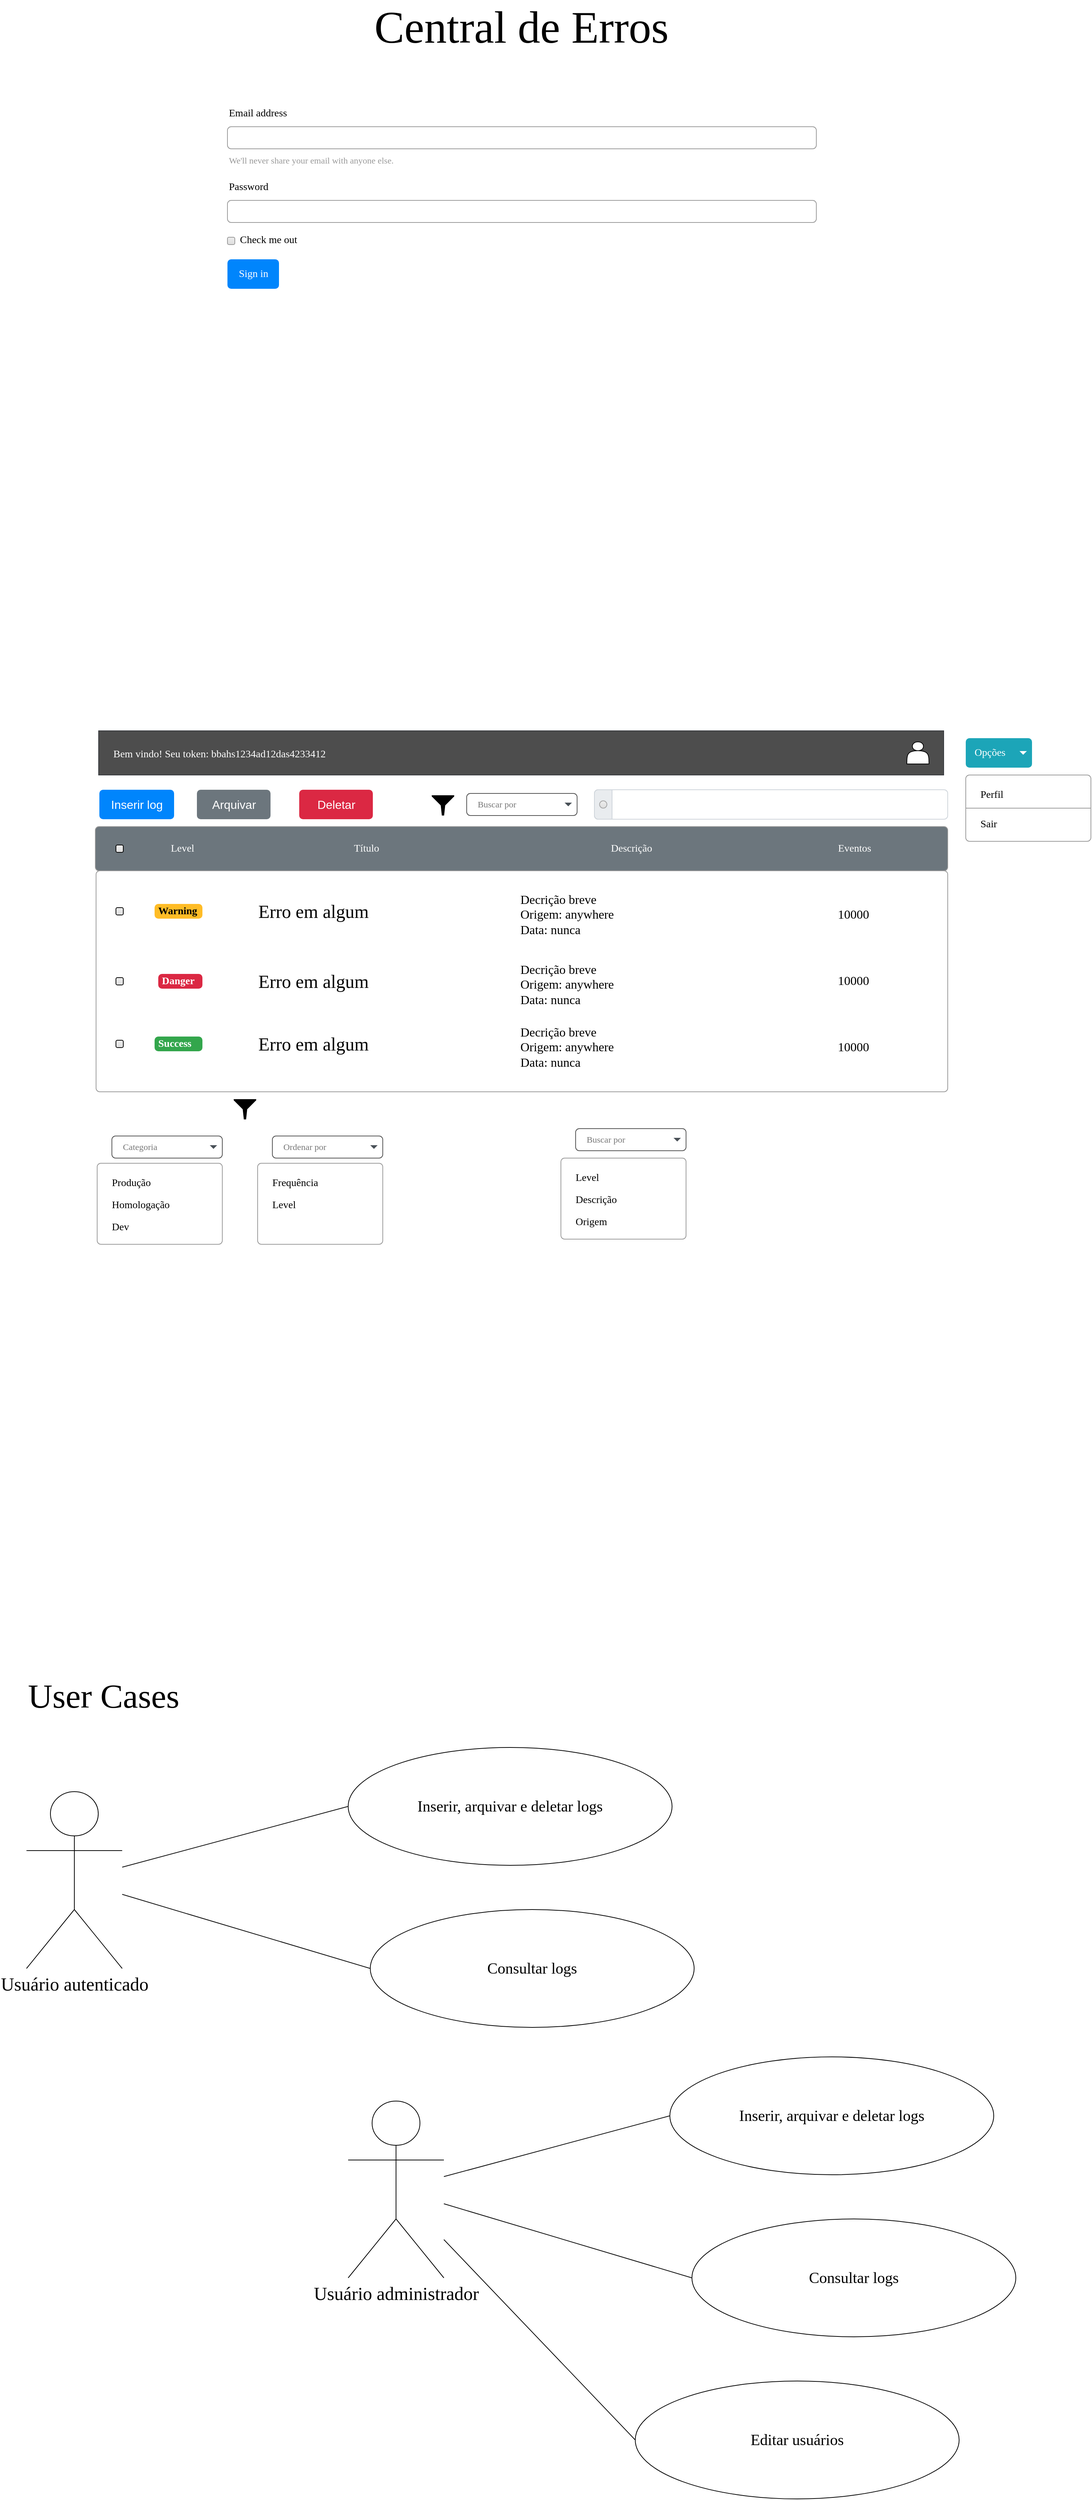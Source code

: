 <mxfile version="13.3.7" type="device"><diagram name="Page-1" id="c9db0220-8083-56f3-ca83-edcdcd058819"><mxGraphModel dx="2031" dy="2319.5" grid="1" gridSize="10" guides="1" tooltips="1" connect="1" arrows="1" fold="1" page="1" pageScale="1.5" pageWidth="1169" pageHeight="827" background="#ffffff" math="0" shadow="0" extFonts="Noto Sans JP^https://fonts.googleapis.com/css?family=Noto+Sans+JP"><root><mxCell id="0" style=";html=1;"/><mxCell id="1" style=";html=1;" parent="0"/><mxCell id="2FpDyE8mQGRRokgu5Vhd-85" value="" style="html=1;shadow=0;dashed=0;shape=mxgraph.bootstrap.rrect;rSize=5;strokeColor=#999999;strokeWidth=1;whiteSpace=wrap;align=left;verticalAlign=middle;spacingLeft=10;fontSize=14;spacing=10;fillColor=#6C767D;fontColor=#B9CAD6;fontFamily=Noto Sans JP;" vertex="1" parent="1"><mxGeometry x="297.5" y="160" width="1158" height="60" as="geometry"/></mxCell><mxCell id="2FpDyE8mQGRRokgu5Vhd-12" value="Central de Erros" style="text;html=1;strokeColor=none;fillColor=none;align=center;verticalAlign=middle;whiteSpace=wrap;rounded=0;fontSize=61;fontFamily=Noto Sans JP;" vertex="1" parent="1"><mxGeometry x="449" y="-950" width="855" height="50" as="geometry"/></mxCell><mxCell id="2FpDyE8mQGRRokgu5Vhd-17" value="" style="html=1;shadow=0;dashed=0;strokeColor=#36393d;fontSize=16;align=left;spacing=15;fillColor=#4D4D4D;fontFamily=Noto Sans JP;" vertex="1" parent="1"><mxGeometry x="302" y="30" width="1148" height="60" as="geometry"/></mxCell><mxCell id="2FpDyE8mQGRRokgu5Vhd-18" value="Bem vindo! Seu token: bbahs1234ad12das4233412" style="fillColor=none;strokeColor=none;fontSize=14;fontColor=#ffffff;align=left;fontFamily=Noto Sans JP;" vertex="1" parent="2FpDyE8mQGRRokgu5Vhd-17"><mxGeometry width="70" height="40" relative="1" as="geometry"><mxPoint x="18" y="10" as="offset"/></mxGeometry></mxCell><mxCell id="2FpDyE8mQGRRokgu5Vhd-25" value="" style="shape=actor;whiteSpace=wrap;html=1;fontSize=40;fontColor=#FFFFFF;align=left;fontFamily=Noto Sans JP;" vertex="1" parent="2FpDyE8mQGRRokgu5Vhd-17"><mxGeometry x="1098" y="15" width="30" height="30" as="geometry"/></mxCell><mxCell id="2FpDyE8mQGRRokgu5Vhd-26" value="Opções" style="html=1;shadow=0;dashed=0;shape=mxgraph.bootstrap.rrect;rSize=5;strokeColor=none;strokeWidth=1;fillColor=#1CA5B8;fontColor=#ffffff;whiteSpace=wrap;align=left;verticalAlign=middle;fontStyle=0;fontSize=14;spacingLeft=10;fontFamily=Noto Sans JP;" vertex="1" parent="1"><mxGeometry x="1480" y="40" width="90" height="40" as="geometry"/></mxCell><mxCell id="2FpDyE8mQGRRokgu5Vhd-27" value="" style="shape=triangle;direction=south;fillColor=#ffffff;strokeColor=none;perimeter=none;fontFamily=Noto Sans JP;" vertex="1" parent="2FpDyE8mQGRRokgu5Vhd-26"><mxGeometry x="1" y="0.5" width="10" height="5" relative="1" as="geometry"><mxPoint x="-17" y="-2.5" as="offset"/></mxGeometry></mxCell><mxCell id="2FpDyE8mQGRRokgu5Vhd-28" value="" style="html=1;shadow=0;dashed=0;shape=mxgraph.bootstrap.rrect;rSize=5;fillColor=#ffffff;strokeColor=#999999;fontSize=40;fontColor=#FFFFFF;align=left;fontFamily=Noto Sans JP;" vertex="1" parent="1"><mxGeometry x="1480" y="90" width="170" height="90" as="geometry"/></mxCell><mxCell id="2FpDyE8mQGRRokgu5Vhd-29" value="Perfil" style="fillColor=none;strokeColor=none;align=left;spacing=20;fontSize=14;fontFamily=Noto Sans JP;" vertex="1" parent="2FpDyE8mQGRRokgu5Vhd-28"><mxGeometry width="170" height="30" relative="1" as="geometry"><mxPoint y="10" as="offset"/></mxGeometry></mxCell><mxCell id="2FpDyE8mQGRRokgu5Vhd-32" value="" style="shape=line;strokeColor=#999999;perimeter=none;resizeWidth=1;fontFamily=Noto Sans JP;" vertex="1" parent="2FpDyE8mQGRRokgu5Vhd-28"><mxGeometry width="170" height="10" relative="1" as="geometry"><mxPoint y="40" as="offset"/></mxGeometry></mxCell><mxCell id="2FpDyE8mQGRRokgu5Vhd-33" value="Sair" style="fillColor=none;strokeColor=none;align=left;spacing=20;fontSize=14;fontFamily=Noto Sans JP;" vertex="1" parent="2FpDyE8mQGRRokgu5Vhd-28"><mxGeometry width="170" height="30" relative="1" as="geometry"><mxPoint y="50" as="offset"/></mxGeometry></mxCell><mxCell id="2FpDyE8mQGRRokgu5Vhd-55" value="" style="html=1;shadow=0;dashed=0;shape=mxgraph.bootstrap.rrect;rSize=5;fillColor=#ffffff;strokeColor=#999999;fontSize=40;fontColor=#FFFFFF;align=left;fontFamily=Noto Sans JP;" vertex="1" parent="1"><mxGeometry x="518" y="617" width="170" height="110" as="geometry"/></mxCell><mxCell id="2FpDyE8mQGRRokgu5Vhd-56" value="Frequência" style="fillColor=none;strokeColor=none;align=left;spacing=20;fontSize=14;fontFamily=Noto Sans JP;" vertex="1" parent="2FpDyE8mQGRRokgu5Vhd-55"><mxGeometry width="170" height="30" relative="1" as="geometry"><mxPoint y="10" as="offset"/></mxGeometry></mxCell><mxCell id="2FpDyE8mQGRRokgu5Vhd-57" value="Level" style="fillColor=none;strokeColor=none;align=left;spacing=20;fontSize=14;fontFamily=Noto Sans JP;" vertex="1" parent="2FpDyE8mQGRRokgu5Vhd-55"><mxGeometry width="170" height="30" relative="1" as="geometry"><mxPoint y="40" as="offset"/></mxGeometry></mxCell><mxCell id="2FpDyE8mQGRRokgu5Vhd-61" value="" style="html=1;shadow=0;dashed=0;shape=mxgraph.bootstrap.rrect;rSize=5;fillColor=#ffffff;strokeColor=#999999;fontSize=40;fontColor=#FFFFFF;align=left;fontFamily=Noto Sans JP;" vertex="1" parent="1"><mxGeometry x="930" y="610" width="170" height="110" as="geometry"/></mxCell><mxCell id="2FpDyE8mQGRRokgu5Vhd-62" value="Level" style="fillColor=none;strokeColor=none;align=left;spacing=20;fontSize=14;fontFamily=Noto Sans JP;" vertex="1" parent="2FpDyE8mQGRRokgu5Vhd-61"><mxGeometry width="170" height="30" relative="1" as="geometry"><mxPoint y="10" as="offset"/></mxGeometry></mxCell><mxCell id="2FpDyE8mQGRRokgu5Vhd-63" value="Descrição" style="fillColor=none;strokeColor=none;align=left;spacing=20;fontSize=14;fontFamily=Noto Sans JP;" vertex="1" parent="2FpDyE8mQGRRokgu5Vhd-61"><mxGeometry width="170" height="30" relative="1" as="geometry"><mxPoint y="40" as="offset"/></mxGeometry></mxCell><mxCell id="2FpDyE8mQGRRokgu5Vhd-64" value="Origem" style="fillColor=none;strokeColor=none;align=left;spacing=20;fontSize=14;fontFamily=Noto Sans JP;" vertex="1" parent="2FpDyE8mQGRRokgu5Vhd-61"><mxGeometry width="170" height="30" relative="1" as="geometry"><mxPoint y="70" as="offset"/></mxGeometry></mxCell><mxCell id="2FpDyE8mQGRRokgu5Vhd-65" value="Ordenar por" style="html=1;shadow=0;dashed=0;shape=mxgraph.bootstrap.rrect;rSize=5;strokeColor=#505050;strokeWidth=1;fillColor=#ffffff;fontColor=#777777;whiteSpace=wrap;align=left;verticalAlign=middle;fontStyle=0;fontSize=12;spacing=15;fontFamily=Noto Sans JP;" vertex="1" parent="1"><mxGeometry x="538" y="580" width="150" height="30" as="geometry"/></mxCell><mxCell id="2FpDyE8mQGRRokgu5Vhd-66" value="" style="shape=triangle;direction=south;fillColor=#495057;strokeColor=none;perimeter=none;fontFamily=Noto Sans JP;" vertex="1" parent="2FpDyE8mQGRRokgu5Vhd-65"><mxGeometry x="1" y="0.5" width="10" height="5" relative="1" as="geometry"><mxPoint x="-17" y="-2.5" as="offset"/></mxGeometry></mxCell><mxCell id="2FpDyE8mQGRRokgu5Vhd-67" value="Buscar por" style="html=1;shadow=0;dashed=0;shape=mxgraph.bootstrap.rrect;rSize=5;strokeColor=#505050;strokeWidth=1;fillColor=#ffffff;fontColor=#777777;whiteSpace=wrap;align=left;verticalAlign=middle;fontStyle=0;fontSize=12;spacing=15;fontFamily=Noto Sans JP;" vertex="1" parent="1"><mxGeometry x="802" y="115" width="150" height="30" as="geometry"/></mxCell><mxCell id="2FpDyE8mQGRRokgu5Vhd-68" value="" style="shape=triangle;direction=south;fillColor=#495057;strokeColor=none;perimeter=none;fontFamily=Noto Sans JP;" vertex="1" parent="2FpDyE8mQGRRokgu5Vhd-67"><mxGeometry x="1" y="0.5" width="10" height="5" relative="1" as="geometry"><mxPoint x="-17" y="-2.5" as="offset"/></mxGeometry></mxCell><mxCell id="2FpDyE8mQGRRokgu5Vhd-69" value="" style="html=1;shadow=0;dashed=0;shape=mxgraph.bootstrap.rrect;rSize=5;fillColor=#ffffff;strokeColor=#999999;fontSize=40;fontColor=#FFFFFF;align=left;fontFamily=Noto Sans JP;" vertex="1" parent="1"><mxGeometry x="300" y="617" width="170" height="110" as="geometry"/></mxCell><mxCell id="2FpDyE8mQGRRokgu5Vhd-70" value="Produção" style="fillColor=none;strokeColor=none;align=left;spacing=20;fontSize=14;fontFamily=Noto Sans JP;" vertex="1" parent="2FpDyE8mQGRRokgu5Vhd-69"><mxGeometry width="170" height="30" relative="1" as="geometry"><mxPoint y="10" as="offset"/></mxGeometry></mxCell><mxCell id="2FpDyE8mQGRRokgu5Vhd-71" value="Homologação" style="fillColor=none;strokeColor=none;align=left;spacing=20;fontSize=14;fontFamily=Noto Sans JP;" vertex="1" parent="2FpDyE8mQGRRokgu5Vhd-69"><mxGeometry width="170" height="30" relative="1" as="geometry"><mxPoint y="40" as="offset"/></mxGeometry></mxCell><mxCell id="2FpDyE8mQGRRokgu5Vhd-72" value="Dev" style="fillColor=none;strokeColor=none;align=left;spacing=20;fontSize=14;fontFamily=Noto Sans JP;" vertex="1" parent="2FpDyE8mQGRRokgu5Vhd-69"><mxGeometry width="170" height="30" relative="1" as="geometry"><mxPoint y="70" as="offset"/></mxGeometry></mxCell><mxCell id="2FpDyE8mQGRRokgu5Vhd-73" value="Categoria" style="html=1;shadow=0;dashed=0;shape=mxgraph.bootstrap.rrect;rSize=5;strokeColor=#505050;strokeWidth=1;fillColor=#ffffff;fontColor=#777777;whiteSpace=wrap;align=left;verticalAlign=middle;fontStyle=0;fontSize=12;spacing=15;fontFamily=Noto Sans JP;" vertex="1" parent="1"><mxGeometry x="320" y="580" width="150" height="30" as="geometry"/></mxCell><mxCell id="2FpDyE8mQGRRokgu5Vhd-74" value="" style="shape=triangle;direction=south;fillColor=#495057;strokeColor=none;perimeter=none;fontFamily=Noto Sans JP;" vertex="1" parent="2FpDyE8mQGRRokgu5Vhd-73"><mxGeometry x="1" y="0.5" width="10" height="5" relative="1" as="geometry"><mxPoint x="-17" y="-2.5" as="offset"/></mxGeometry></mxCell><mxCell id="2FpDyE8mQGRRokgu5Vhd-75" value="" style="html=1;shadow=0;dashed=0;shape=mxgraph.bootstrap.rrect;rSize=5;strokeColor=#CED4DA;html=1;whiteSpace=wrap;fillColor=#FFFFFF;fontColor=#7D868C;align=left;spacing=15;spacingLeft=40;fontSize=14;fontFamily=Noto Sans JP;" vertex="1" parent="1"><mxGeometry x="975.5" y="110" width="480" height="40" as="geometry"/></mxCell><mxCell id="2FpDyE8mQGRRokgu5Vhd-76" value="" style="html=1;shadow=0;dashed=0;shape=mxgraph.bootstrap.leftButton;strokeColor=inherit;gradientColor=inherit;fontColor=inherit;fillColor=#E9ECEF;rSize=5;perimeter=none;whiteSpace=wrap;resizeHeight=1;fontSize=14;fontFamily=Noto Sans JP;" vertex="1" parent="2FpDyE8mQGRRokgu5Vhd-75"><mxGeometry width="24" height="40" as="geometry"/></mxCell><mxCell id="2FpDyE8mQGRRokgu5Vhd-77" value="" style="html=1;shadow=0;dashed=0;shape=mxgraph.bootstrap.radioButton2;labelPosition=right;verticalLabelPosition=middle;align=left;verticalAlign=middle;gradientColor=#DEDEDE;fillColor=#EDEDED;strokeColor=#A6A6A6;checked=0;spacing=5;checkedFill=#0085FC;checkedStroke=#ffffff;fontFamily=Noto Sans JP;" vertex="1" parent="2FpDyE8mQGRRokgu5Vhd-76"><mxGeometry x="0.5" y="0.5" width="10" height="10" relative="1" as="geometry"><mxPoint x="-5" y="-5" as="offset"/></mxGeometry></mxCell><mxCell id="2FpDyE8mQGRRokgu5Vhd-78" value="" style="html=1;shadow=0;dashed=0;shape=mxgraph.bootstrap.rrect;rSize=5;strokeColor=#999999;strokeWidth=1;fillColor=#FFFFFF;fontColor=#6C767D;whiteSpace=wrap;align=left;verticalAlign=middle;spacingLeft=10;fontSize=14;spacing=10;fontFamily=Noto Sans JP;" vertex="1" parent="1"><mxGeometry x="298.5" y="220" width="1157" height="300" as="geometry"/></mxCell><mxCell id="2FpDyE8mQGRRokgu5Vhd-79" value="Level" style="html=1;shadow=0;dashed=0;shape=mxgraph.bootstrap.rrect;rSize=5;strokeWidth=1;whiteSpace=wrap;align=center;verticalAlign=middle;spacingLeft=10;fontSize=14;spacing=10;strokeColor=none;fillColor=none;fontColor=#FFFFFF;fontFamily=Noto Sans JP;" vertex="1" parent="1"><mxGeometry x="335.5" y="170" width="150" height="40" as="geometry"/></mxCell><mxCell id="2FpDyE8mQGRRokgu5Vhd-80" value="Título" style="html=1;shadow=0;dashed=0;shape=mxgraph.bootstrap.rrect;rSize=5;strokeWidth=1;whiteSpace=wrap;align=center;verticalAlign=middle;spacingLeft=10;fontSize=14;spacing=10;strokeColor=none;fillColor=none;fontColor=#FFFFFF;fontFamily=Noto Sans JP;" vertex="1" parent="1"><mxGeometry x="585.5" y="170" width="150" height="40" as="geometry"/></mxCell><mxCell id="2FpDyE8mQGRRokgu5Vhd-81" value="Descrição" style="html=1;shadow=0;dashed=0;shape=mxgraph.bootstrap.rrect;rSize=5;strokeWidth=1;whiteSpace=wrap;align=center;verticalAlign=middle;spacingLeft=10;fontSize=14;spacing=10;strokeColor=none;fillColor=none;fontColor=#FFFFFF;fontFamily=Noto Sans JP;" vertex="1" parent="1"><mxGeometry x="945.5" y="170" width="150" height="40" as="geometry"/></mxCell><mxCell id="2FpDyE8mQGRRokgu5Vhd-82" value="" style="html=1;shadow=0;dashed=0;shape=mxgraph.bootstrap.checkbox2;labelPosition=right;verticalLabelPosition=middle;align=left;verticalAlign=middle;gradientColor=#DEDEDE;fillColor=#EDEDED;checked=0;spacing=5;checkedFill=#0085FC;checkedStroke=#ffffff;fontSize=40;fontColor=#FFFFFF;fontFamily=Noto Sans JP;" vertex="1" parent="1"><mxGeometry x="325.5" y="185" width="10" height="10" as="geometry"/></mxCell><mxCell id="2FpDyE8mQGRRokgu5Vhd-83" value="Eventos" style="html=1;shadow=0;dashed=0;shape=mxgraph.bootstrap.rrect;rSize=5;strokeWidth=1;whiteSpace=wrap;align=center;verticalAlign=middle;spacingLeft=10;fontSize=14;spacing=10;strokeColor=none;fillColor=none;fontColor=#FFFFFF;fontFamily=Noto Sans JP;" vertex="1" parent="1"><mxGeometry x="1248.5" y="170" width="150" height="40" as="geometry"/></mxCell><mxCell id="2FpDyE8mQGRRokgu5Vhd-90" value="" style="html=1;shadow=0;dashed=0;shape=mxgraph.bootstrap.checkbox2;labelPosition=right;verticalLabelPosition=middle;align=left;verticalAlign=middle;gradientColor=#DEDEDE;fillColor=#EDEDED;checked=0;spacing=5;checkedFill=#0085FC;checkedStroke=#ffffff;fontSize=40;fontColor=#000000;fontFamily=Noto Sans JP;" vertex="1" parent="1"><mxGeometry x="325.5" y="270" width="10" height="10" as="geometry"/></mxCell><mxCell id="2FpDyE8mQGRRokgu5Vhd-91" value="" style="html=1;shadow=0;dashed=0;shape=mxgraph.bootstrap.checkbox2;labelPosition=right;verticalLabelPosition=middle;align=left;verticalAlign=middle;gradientColor=#DEDEDE;fillColor=#EDEDED;checked=0;spacing=5;checkedFill=#0085FC;checkedStroke=#ffffff;fontSize=40;fontColor=#000000;fontFamily=Noto Sans JP;" vertex="1" parent="1"><mxGeometry x="325.5" y="365" width="10" height="10" as="geometry"/></mxCell><mxCell id="2FpDyE8mQGRRokgu5Vhd-93" value="" style="html=1;shadow=0;dashed=0;shape=mxgraph.bootstrap.checkbox2;labelPosition=right;verticalLabelPosition=middle;align=left;verticalAlign=middle;gradientColor=#DEDEDE;fillColor=#EDEDED;checked=0;spacing=5;checkedFill=#0085FC;checkedStroke=#ffffff;fontSize=40;fontColor=#000000;fontFamily=Noto Sans JP;" vertex="1" parent="1"><mxGeometry x="325.5" y="450" width="10" height="10" as="geometry"/></mxCell><mxCell id="2FpDyE8mQGRRokgu5Vhd-97" value="Warning" style="html=1;shadow=0;dashed=0;shape=mxgraph.bootstrap.rrect;rSize=5;strokeColor=none;strokeWidth=1;fillColor=#FFBC26;fontColor=#000000;whiteSpace=wrap;align=left;verticalAlign=middle;spacingLeft=0;fontStyle=1;fontSize=14;spacing=5;fontFamily=Noto Sans JP;" vertex="1" parent="1"><mxGeometry x="378" y="265" width="65" height="20" as="geometry"/></mxCell><mxCell id="2FpDyE8mQGRRokgu5Vhd-100" value="Danger" style="html=1;shadow=0;dashed=0;shape=mxgraph.bootstrap.rrect;rSize=5;strokeColor=none;strokeWidth=1;fillColor=#DB2843;fontColor=#FFFFFF;whiteSpace=wrap;align=left;verticalAlign=middle;spacingLeft=0;fontStyle=1;fontSize=14;spacing=5;fontFamily=Noto Sans JP;" vertex="1" parent="1"><mxGeometry x="383" y="360" width="60" height="20" as="geometry"/></mxCell><mxCell id="2FpDyE8mQGRRokgu5Vhd-102" value="Success" style="html=1;shadow=0;dashed=0;shape=mxgraph.bootstrap.rrect;rSize=5;strokeColor=none;strokeWidth=1;fillColor=#33A64C;fontColor=#FFFFFF;whiteSpace=wrap;align=left;verticalAlign=middle;spacingLeft=0;fontStyle=1;fontSize=14;spacing=5;fontFamily=Noto Sans JP;" vertex="1" parent="1"><mxGeometry x="378" y="445" width="65" height="20" as="geometry"/></mxCell><mxCell id="2FpDyE8mQGRRokgu5Vhd-104" value="Erro em algum" style="text;html=1;strokeColor=none;fillColor=none;align=left;verticalAlign=middle;whiteSpace=wrap;rounded=0;fontSize=25;fontColor=#000000;fontFamily=Noto Sans JP;" vertex="1" parent="1"><mxGeometry x="516.5" y="265" width="334" height="20" as="geometry"/></mxCell><mxCell id="2FpDyE8mQGRRokgu5Vhd-105" value="Erro em algum" style="text;html=1;strokeColor=none;fillColor=none;align=left;verticalAlign=middle;whiteSpace=wrap;rounded=0;fontSize=25;fontColor=#000000;fontFamily=Noto Sans JP;" vertex="1" parent="1"><mxGeometry x="516.5" y="360" width="334" height="20" as="geometry"/></mxCell><mxCell id="2FpDyE8mQGRRokgu5Vhd-107" value="Erro em algum" style="text;html=1;strokeColor=none;fillColor=none;align=left;verticalAlign=middle;whiteSpace=wrap;rounded=0;fontSize=25;fontColor=#000000;fontFamily=Noto Sans JP;" vertex="1" parent="1"><mxGeometry x="516.5" y="445" width="334" height="20" as="geometry"/></mxCell><mxCell id="2FpDyE8mQGRRokgu5Vhd-111" value="Decrição breve&lt;br style=&quot;font-size: 17px;&quot;&gt;Origem: anywhere&lt;br style=&quot;font-size: 17px;&quot;&gt;Data: nunca" style="text;html=1;strokeColor=none;fillColor=none;align=left;verticalAlign=middle;whiteSpace=wrap;rounded=0;fontSize=17;fontColor=#000000;fontFamily=Noto Sans JP;" vertex="1" parent="1"><mxGeometry x="872.5" y="270" width="334" height="20" as="geometry"/></mxCell><mxCell id="2FpDyE8mQGRRokgu5Vhd-112" value="Decrição breve&lt;br style=&quot;font-size: 17px;&quot;&gt;Origem: anywhere&lt;br style=&quot;font-size: 17px;&quot;&gt;Data: nunca" style="text;html=1;strokeColor=none;fillColor=none;align=left;verticalAlign=middle;whiteSpace=wrap;rounded=0;fontSize=17;fontColor=#000000;fontFamily=Noto Sans JP;" vertex="1" parent="1"><mxGeometry x="872.5" y="365" width="334" height="20" as="geometry"/></mxCell><mxCell id="2FpDyE8mQGRRokgu5Vhd-114" value="Decrição breve&lt;br style=&quot;font-size: 17px;&quot;&gt;Origem: anywhere&lt;br style=&quot;font-size: 17px;&quot;&gt;Data: nunca" style="text;html=1;strokeColor=none;fillColor=none;align=left;verticalAlign=middle;whiteSpace=wrap;rounded=0;fontSize=17;fontColor=#000000;fontFamily=Noto Sans JP;" vertex="1" parent="1"><mxGeometry x="872.5" y="450" width="334" height="20" as="geometry"/></mxCell><mxCell id="2FpDyE8mQGRRokgu5Vhd-115" value="10000" style="text;html=1;strokeColor=none;fillColor=none;align=center;verticalAlign=middle;whiteSpace=wrap;rounded=0;fontSize=17;fontColor=#000000;fontFamily=Noto Sans JP;" vertex="1" parent="1"><mxGeometry x="1235.5" y="270" width="183" height="20" as="geometry"/></mxCell><mxCell id="2FpDyE8mQGRRokgu5Vhd-116" value="10000" style="text;html=1;strokeColor=none;fillColor=none;align=center;verticalAlign=middle;whiteSpace=wrap;rounded=0;fontSize=17;fontColor=#000000;fontFamily=Noto Sans JP;" vertex="1" parent="1"><mxGeometry x="1235.5" y="360" width="183" height="20" as="geometry"/></mxCell><mxCell id="2FpDyE8mQGRRokgu5Vhd-117" value="10000" style="text;html=1;strokeColor=none;fillColor=none;align=center;verticalAlign=middle;whiteSpace=wrap;rounded=0;fontSize=17;fontColor=#000000;fontFamily=Noto Sans JP;" vertex="1" parent="1"><mxGeometry x="1235.5" y="450" width="183" height="20" as="geometry"/></mxCell><mxCell id="2FpDyE8mQGRRokgu5Vhd-127" value="Email address" style="fillColor=none;strokeColor=none;align=left;fontSize=14;fontFamily=Noto Sans JP;" vertex="1" parent="1"><mxGeometry width="260" height="40" relative="1" as="geometry"><mxPoint x="477" y="-830" as="offset"/></mxGeometry></mxCell><mxCell id="2FpDyE8mQGRRokgu5Vhd-128" value="" style="html=1;shadow=0;dashed=0;shape=mxgraph.bootstrap.rrect;rSize=5;fillColor=none;strokeColor=#999999;align=left;spacing=15;fontSize=14;fontColor=#6C767D;fontFamily=Noto Sans JP;" vertex="1" parent="1"><mxGeometry width="800" height="30" relative="1" as="geometry"><mxPoint x="477" y="-790" as="offset"/></mxGeometry></mxCell><mxCell id="2FpDyE8mQGRRokgu5Vhd-129" value="We'll never share your email with anyone else." style="fillColor=none;strokeColor=none;align=left;spacing=2;fontSize=12;fontColor=#999999;fontFamily=Noto Sans JP;" vertex="1" parent="1"><mxGeometry width="260" height="30" relative="1" as="geometry"><mxPoint x="477" y="-760" as="offset"/></mxGeometry></mxCell><mxCell id="2FpDyE8mQGRRokgu5Vhd-130" value="Password" style="fillColor=none;strokeColor=none;align=left;fontSize=14;fontFamily=Noto Sans JP;" vertex="1" parent="1"><mxGeometry width="260" height="40" relative="1" as="geometry"><mxPoint x="477" y="-730" as="offset"/></mxGeometry></mxCell><mxCell id="2FpDyE8mQGRRokgu5Vhd-131" value="" style="html=1;shadow=0;dashed=0;shape=mxgraph.bootstrap.rrect;rSize=5;fillColor=none;strokeColor=#999999;align=left;spacing=15;fontSize=14;fontColor=#6C767D;fontFamily=Noto Sans JP;" vertex="1" parent="1"><mxGeometry width="800" height="30" relative="1" as="geometry"><mxPoint x="477" y="-690" as="offset"/></mxGeometry></mxCell><mxCell id="2FpDyE8mQGRRokgu5Vhd-132" value="Check me out" style="html=1;shadow=0;dashed=0;shape=mxgraph.bootstrap.rrect;rSize=2;fillColor=#EDEDED;strokeColor=#999999;align=left;fontSize=14;fontColor=#000000;labelPosition=right;verticalLabelPosition=middle;verticalAlign=middle;spacingLeft=5;spacingTop=-2;gradientColor=#DEDEDE;fontFamily=Noto Sans JP;" vertex="1" parent="1"><mxGeometry width="10" height="10" relative="1" as="geometry"><mxPoint x="477" y="-640" as="offset"/></mxGeometry></mxCell><mxCell id="2FpDyE8mQGRRokgu5Vhd-133" value="Sign in" style="html=1;shadow=0;dashed=0;shape=mxgraph.bootstrap.rrect;rSize=5;fillColor=#0085FC;strokeColor=none;align=center;fontSize=14;fontColor=#FFFFFF;fontFamily=Noto Sans JP;" vertex="1" parent="1"><mxGeometry width="70" height="40" relative="1" as="geometry"><mxPoint x="477" y="-610" as="offset"/></mxGeometry></mxCell><mxCell id="2FpDyE8mQGRRokgu5Vhd-134" value="Usuário autenticado" style="shape=umlActor;verticalLabelPosition=bottom;verticalAlign=top;html=1;outlineConnect=0;gradientColor=none;fontFamily=Noto Sans JP;fontSize=25;fontColor=#000000;align=center;fillColor=none;" vertex="1" parent="1"><mxGeometry x="204" y="1470" width="130" height="240" as="geometry"/></mxCell><mxCell id="2FpDyE8mQGRRokgu5Vhd-135" value="Inserir, arquivar e deletar logs" style="ellipse;whiteSpace=wrap;html=1;gradientColor=none;fontFamily=Noto Sans JP;fontSize=21;fontColor=#000000;align=center;fillColor=none;" vertex="1" parent="1"><mxGeometry x="641" y="1410" width="440" height="160" as="geometry"/></mxCell><mxCell id="2FpDyE8mQGRRokgu5Vhd-136" value="Inserir log" style="html=1;shadow=0;dashed=0;shape=mxgraph.bootstrap.rrect;rSize=5;strokeColor=none;strokeWidth=1;fillColor=#0085FC;fontColor=#FFFFFF;whiteSpace=wrap;align=center;verticalAlign=middle;spacingLeft=0;fontStyle=0;fontSize=16;spacing=5;" vertex="1" parent="1"><mxGeometry x="303" y="110" width="101.5" height="40" as="geometry"/></mxCell><mxCell id="2FpDyE8mQGRRokgu5Vhd-139" value="Arquivar" style="html=1;shadow=0;dashed=0;shape=mxgraph.bootstrap.rrect;rSize=5;strokeColor=none;strokeWidth=1;fillColor=#6C767D;fontColor=#FFFFFF;whiteSpace=wrap;align=center;verticalAlign=middle;spacingLeft=0;fontStyle=0;fontSize=16;spacing=5;" vertex="1" parent="1"><mxGeometry x="435.5" y="110" width="100" height="40" as="geometry"/></mxCell><mxCell id="2FpDyE8mQGRRokgu5Vhd-142" value="Deletar" style="html=1;shadow=0;dashed=0;shape=mxgraph.bootstrap.rrect;rSize=5;strokeColor=none;strokeWidth=1;fillColor=#DB2843;fontColor=#FFFFFF;whiteSpace=wrap;align=center;verticalAlign=middle;spacingLeft=0;fontStyle=0;fontSize=16;spacing=5;" vertex="1" parent="1"><mxGeometry x="574.5" y="110" width="100" height="40" as="geometry"/></mxCell><mxCell id="2FpDyE8mQGRRokgu5Vhd-146" value="" style="aspect=fixed;pointerEvents=1;shadow=0;dashed=0;html=1;strokeColor=none;labelPosition=center;verticalLabelPosition=bottom;verticalAlign=top;align=center;shape=mxgraph.mscae.enterprise.filter;fontFamily=Noto Sans JP;fontSize=25;fontColor=#000000;fillColor=#000000;" vertex="1" parent="1"><mxGeometry x="754.5" y="117.5" width="30.56" height="27.5" as="geometry"/></mxCell><mxCell id="2FpDyE8mQGRRokgu5Vhd-150" value="" style="aspect=fixed;pointerEvents=1;shadow=0;dashed=0;html=1;strokeColor=none;labelPosition=center;verticalLabelPosition=bottom;verticalAlign=top;align=center;shape=mxgraph.mscae.enterprise.filter;fontFamily=Noto Sans JP;fontSize=25;fontColor=#000000;fillColor=#000000;" vertex="1" parent="1"><mxGeometry x="485.5" y="530" width="30.56" height="27.5" as="geometry"/></mxCell><mxCell id="2FpDyE8mQGRRokgu5Vhd-151" value="Buscar por" style="html=1;shadow=0;dashed=0;shape=mxgraph.bootstrap.rrect;rSize=5;strokeColor=#505050;strokeWidth=1;fillColor=#ffffff;fontColor=#777777;whiteSpace=wrap;align=left;verticalAlign=middle;fontStyle=0;fontSize=12;spacing=15;fontFamily=Noto Sans JP;" vertex="1" parent="1"><mxGeometry x="950" y="570" width="150" height="30" as="geometry"/></mxCell><mxCell id="2FpDyE8mQGRRokgu5Vhd-152" value="" style="shape=triangle;direction=south;fillColor=#495057;strokeColor=none;perimeter=none;fontFamily=Noto Sans JP;" vertex="1" parent="2FpDyE8mQGRRokgu5Vhd-151"><mxGeometry x="1" y="0.5" width="10" height="5" relative="1" as="geometry"><mxPoint x="-17" y="-2.5" as="offset"/></mxGeometry></mxCell><mxCell id="2FpDyE8mQGRRokgu5Vhd-153" value="" style="endArrow=none;html=1;fontFamily=Noto Sans JP;fontSize=25;fontColor=#000000;entryX=0;entryY=0.5;entryDx=0;entryDy=0;" edge="1" parent="1" source="2FpDyE8mQGRRokgu5Vhd-134" target="2FpDyE8mQGRRokgu5Vhd-135"><mxGeometry width="50" height="50" relative="1" as="geometry"><mxPoint x="480" y="1600" as="sourcePoint"/><mxPoint x="530" y="1550" as="targetPoint"/></mxGeometry></mxCell><mxCell id="2FpDyE8mQGRRokgu5Vhd-154" value="Consultar logs" style="ellipse;whiteSpace=wrap;html=1;gradientColor=none;fontFamily=Noto Sans JP;fontSize=21;fontColor=#000000;align=center;fillColor=none;" vertex="1" parent="1"><mxGeometry x="671" y="1630" width="440" height="160" as="geometry"/></mxCell><mxCell id="2FpDyE8mQGRRokgu5Vhd-156" value="" style="endArrow=none;html=1;fontFamily=Noto Sans JP;fontSize=25;fontColor=#000000;entryX=0;entryY=0.5;entryDx=0;entryDy=0;" edge="1" parent="1" source="2FpDyE8mQGRRokgu5Vhd-134" target="2FpDyE8mQGRRokgu5Vhd-154"><mxGeometry width="50" height="50" relative="1" as="geometry"><mxPoint x="344" y="1582.527" as="sourcePoint"/><mxPoint x="651" y="1500.0" as="targetPoint"/></mxGeometry></mxCell><mxCell id="2FpDyE8mQGRRokgu5Vhd-158" value="Usuário administrador" style="shape=umlActor;verticalLabelPosition=bottom;verticalAlign=top;html=1;outlineConnect=0;gradientColor=none;fontFamily=Noto Sans JP;fontSize=25;fontColor=#000000;align=center;fillColor=none;" vertex="1" parent="1"><mxGeometry x="641" y="1890" width="130" height="240" as="geometry"/></mxCell><mxCell id="2FpDyE8mQGRRokgu5Vhd-159" value="Inserir, arquivar e deletar logs" style="ellipse;whiteSpace=wrap;html=1;gradientColor=none;fontFamily=Noto Sans JP;fontSize=21;fontColor=#000000;align=center;fillColor=none;" vertex="1" parent="1"><mxGeometry x="1078" y="1830" width="440" height="160" as="geometry"/></mxCell><mxCell id="2FpDyE8mQGRRokgu5Vhd-160" value="" style="endArrow=none;html=1;fontFamily=Noto Sans JP;fontSize=25;fontColor=#000000;entryX=0;entryY=0.5;entryDx=0;entryDy=0;" edge="1" parent="1" source="2FpDyE8mQGRRokgu5Vhd-158" target="2FpDyE8mQGRRokgu5Vhd-159"><mxGeometry width="50" height="50" relative="1" as="geometry"><mxPoint x="917" y="2020" as="sourcePoint"/><mxPoint x="967" y="1970" as="targetPoint"/></mxGeometry></mxCell><mxCell id="2FpDyE8mQGRRokgu5Vhd-161" value="Consultar logs" style="ellipse;whiteSpace=wrap;html=1;gradientColor=none;fontFamily=Noto Sans JP;fontSize=21;fontColor=#000000;align=center;fillColor=none;" vertex="1" parent="1"><mxGeometry x="1108" y="2050" width="440" height="160" as="geometry"/></mxCell><mxCell id="2FpDyE8mQGRRokgu5Vhd-162" value="" style="endArrow=none;html=1;fontFamily=Noto Sans JP;fontSize=25;fontColor=#000000;entryX=0;entryY=0.5;entryDx=0;entryDy=0;" edge="1" parent="1" source="2FpDyE8mQGRRokgu5Vhd-158" target="2FpDyE8mQGRRokgu5Vhd-161"><mxGeometry width="50" height="50" relative="1" as="geometry"><mxPoint x="781" y="2002.527" as="sourcePoint"/><mxPoint x="1088" y="1920.0" as="targetPoint"/></mxGeometry></mxCell><mxCell id="2FpDyE8mQGRRokgu5Vhd-165" value="Editar usuários" style="ellipse;whiteSpace=wrap;html=1;gradientColor=none;fontFamily=Noto Sans JP;fontSize=21;fontColor=#000000;align=center;fillColor=none;" vertex="1" parent="1"><mxGeometry x="1031" y="2270" width="440" height="160" as="geometry"/></mxCell><mxCell id="2FpDyE8mQGRRokgu5Vhd-166" value="" style="endArrow=none;html=1;fontFamily=Noto Sans JP;fontSize=25;fontColor=#000000;entryX=0;entryY=0.5;entryDx=0;entryDy=0;" edge="1" parent="1" source="2FpDyE8mQGRRokgu5Vhd-158" target="2FpDyE8mQGRRokgu5Vhd-165"><mxGeometry width="50" height="50" relative="1" as="geometry"><mxPoint x="781" y="2039.403" as="sourcePoint"/><mxPoint x="1118" y="2140.0" as="targetPoint"/></mxGeometry></mxCell><mxCell id="2FpDyE8mQGRRokgu5Vhd-167" value="User Cases" style="text;html=1;strokeColor=none;fillColor=none;align=left;verticalAlign=middle;whiteSpace=wrap;rounded=0;fontFamily=Noto Sans JP;fontSize=46;fontColor=#000000;" vertex="1" parent="1"><mxGeometry x="204" y="1330" width="460" height="20" as="geometry"/></mxCell></root></mxGraphModel></diagram></mxfile>